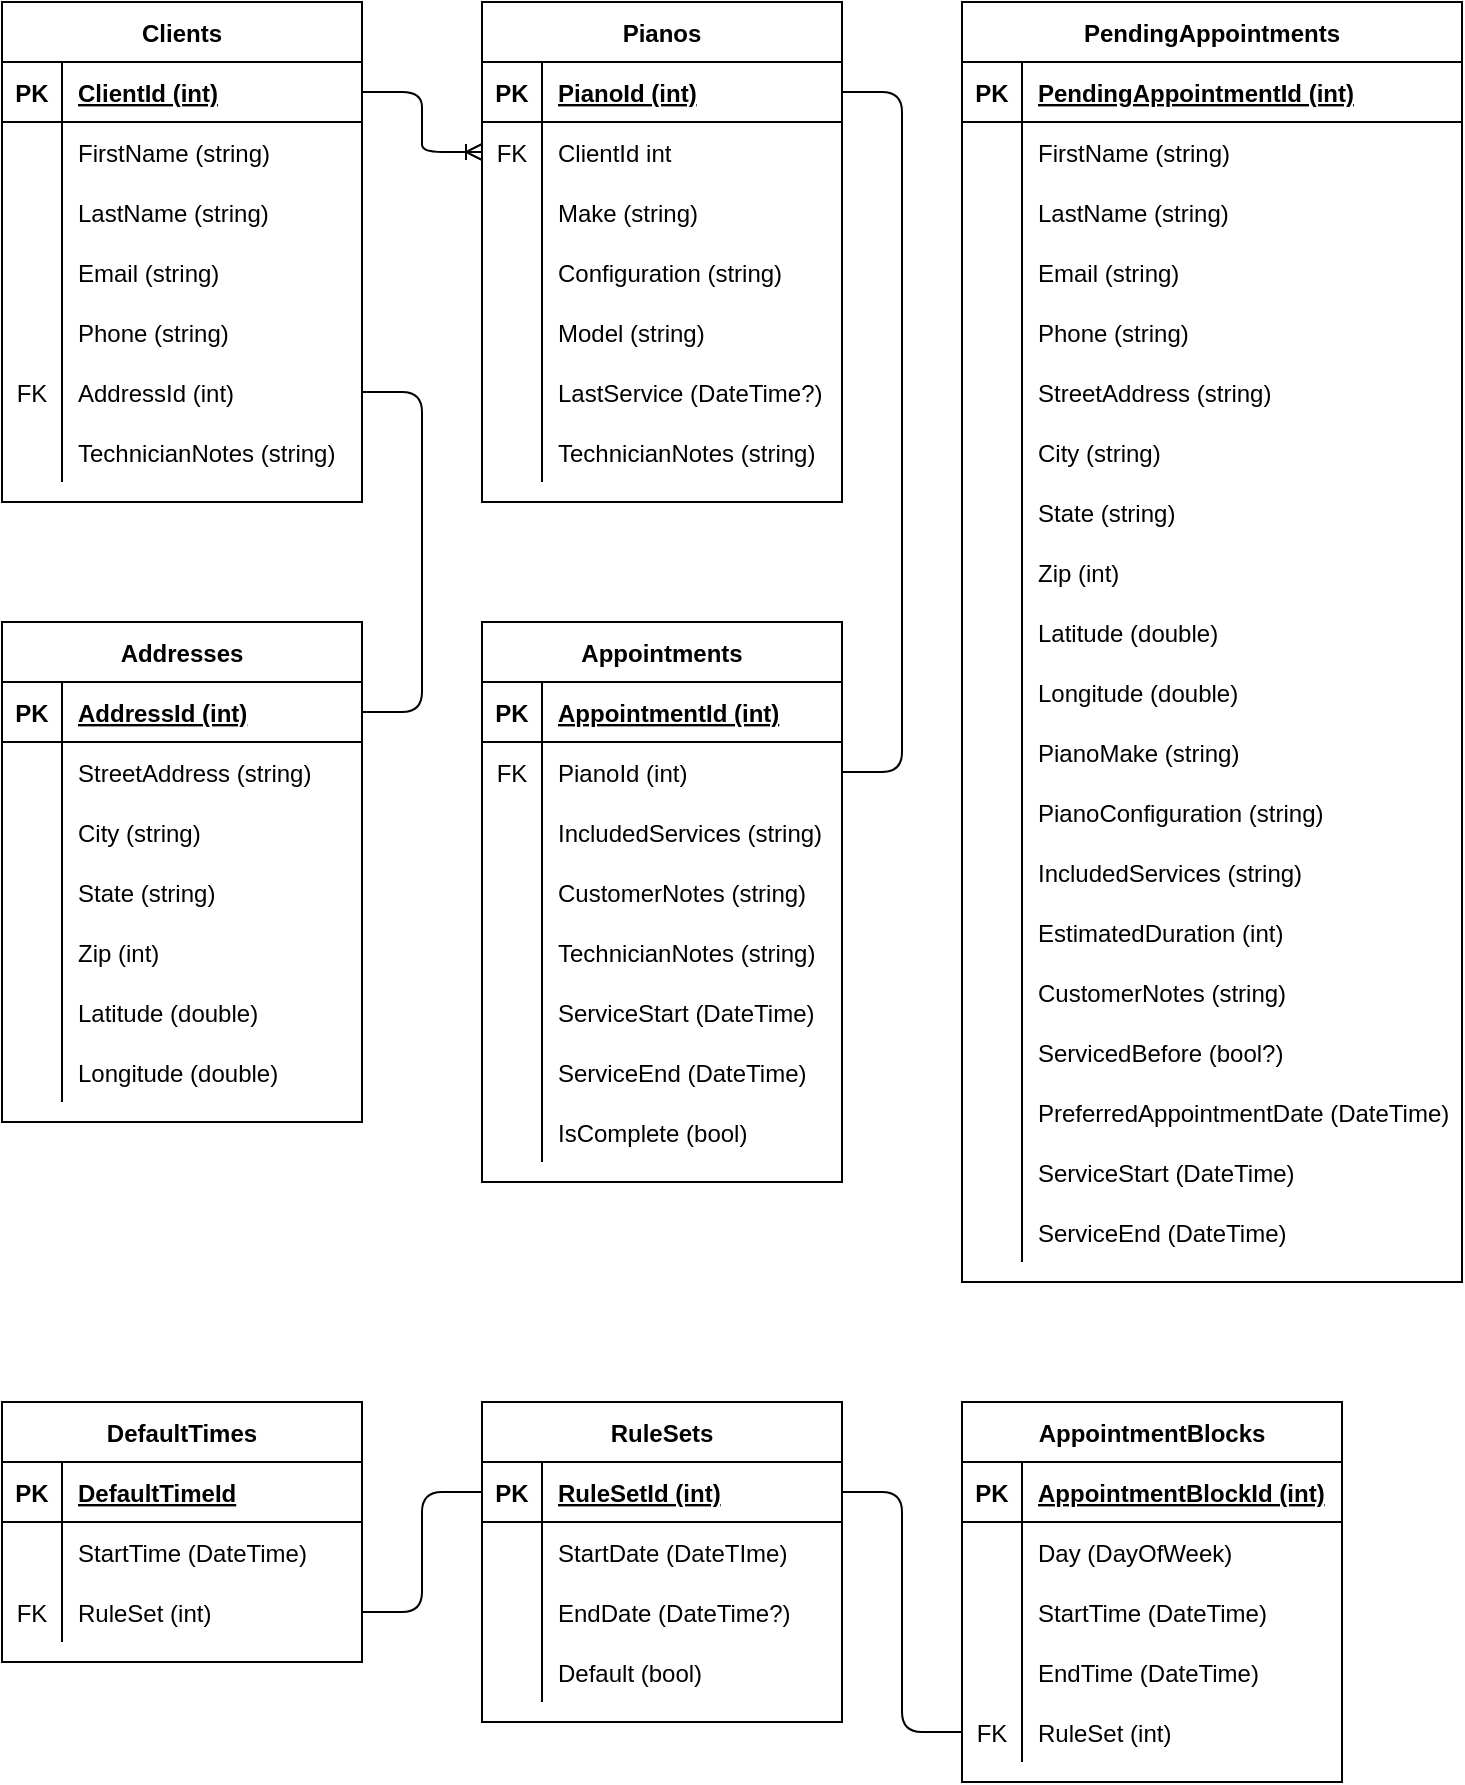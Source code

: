 <mxfile version="13.10.0" type="device"><diagram id="R2lEEEUBdFMjLlhIrx00" name="Page-1"><mxGraphModel dx="1294" dy="835" grid="1" gridSize="10" guides="1" tooltips="1" connect="1" arrows="1" fold="1" page="1" pageScale="1" pageWidth="850" pageHeight="1100" math="0" shadow="0" extFonts="Permanent Marker^https://fonts.googleapis.com/css?family=Permanent+Marker"><root><mxCell id="0"/><mxCell id="1" parent="0"/><mxCell id="YcslUVbQqzUGf4OQHe5i-1" value="Clients" style="shape=table;startSize=30;container=1;collapsible=1;childLayout=tableLayout;fixedRows=1;rowLines=0;fontStyle=1;align=center;resizeLast=1;" parent="1" vertex="1"><mxGeometry x="40" y="40" width="180" height="250" as="geometry"/></mxCell><mxCell id="YcslUVbQqzUGf4OQHe5i-2" value="" style="shape=partialRectangle;collapsible=0;dropTarget=0;pointerEvents=0;fillColor=none;top=0;left=0;bottom=1;right=0;points=[[0,0.5],[1,0.5]];portConstraint=eastwest;" parent="YcslUVbQqzUGf4OQHe5i-1" vertex="1"><mxGeometry y="30" width="180" height="30" as="geometry"/></mxCell><mxCell id="YcslUVbQqzUGf4OQHe5i-3" value="PK" style="shape=partialRectangle;connectable=0;fillColor=none;top=0;left=0;bottom=0;right=0;fontStyle=1;overflow=hidden;" parent="YcslUVbQqzUGf4OQHe5i-2" vertex="1"><mxGeometry width="30" height="30" as="geometry"/></mxCell><mxCell id="YcslUVbQqzUGf4OQHe5i-4" value="ClientId (int)" style="shape=partialRectangle;connectable=0;fillColor=none;top=0;left=0;bottom=0;right=0;align=left;spacingLeft=6;fontStyle=5;overflow=hidden;" parent="YcslUVbQqzUGf4OQHe5i-2" vertex="1"><mxGeometry x="30" width="150" height="30" as="geometry"/></mxCell><mxCell id="YcslUVbQqzUGf4OQHe5i-5" value="" style="shape=partialRectangle;collapsible=0;dropTarget=0;pointerEvents=0;fillColor=none;top=0;left=0;bottom=0;right=0;points=[[0,0.5],[1,0.5]];portConstraint=eastwest;" parent="YcslUVbQqzUGf4OQHe5i-1" vertex="1"><mxGeometry y="60" width="180" height="30" as="geometry"/></mxCell><mxCell id="YcslUVbQqzUGf4OQHe5i-6" value="" style="shape=partialRectangle;connectable=0;fillColor=none;top=0;left=0;bottom=0;right=0;editable=1;overflow=hidden;" parent="YcslUVbQqzUGf4OQHe5i-5" vertex="1"><mxGeometry width="30" height="30" as="geometry"/></mxCell><mxCell id="YcslUVbQqzUGf4OQHe5i-7" value="FirstName (string)" style="shape=partialRectangle;connectable=0;fillColor=none;top=0;left=0;bottom=0;right=0;align=left;spacingLeft=6;overflow=hidden;" parent="YcslUVbQqzUGf4OQHe5i-5" vertex="1"><mxGeometry x="30" width="150" height="30" as="geometry"/></mxCell><mxCell id="YcslUVbQqzUGf4OQHe5i-8" value="" style="shape=partialRectangle;collapsible=0;dropTarget=0;pointerEvents=0;fillColor=none;top=0;left=0;bottom=0;right=0;points=[[0,0.5],[1,0.5]];portConstraint=eastwest;" parent="YcslUVbQqzUGf4OQHe5i-1" vertex="1"><mxGeometry y="90" width="180" height="30" as="geometry"/></mxCell><mxCell id="YcslUVbQqzUGf4OQHe5i-9" value="" style="shape=partialRectangle;connectable=0;fillColor=none;top=0;left=0;bottom=0;right=0;editable=1;overflow=hidden;" parent="YcslUVbQqzUGf4OQHe5i-8" vertex="1"><mxGeometry width="30" height="30" as="geometry"/></mxCell><mxCell id="YcslUVbQqzUGf4OQHe5i-10" value="LastName (string)" style="shape=partialRectangle;connectable=0;fillColor=none;top=0;left=0;bottom=0;right=0;align=left;spacingLeft=6;overflow=hidden;" parent="YcslUVbQqzUGf4OQHe5i-8" vertex="1"><mxGeometry x="30" width="150" height="30" as="geometry"/></mxCell><mxCell id="YcslUVbQqzUGf4OQHe5i-46" value="" style="shape=partialRectangle;collapsible=0;dropTarget=0;pointerEvents=0;fillColor=none;top=0;left=0;bottom=0;right=0;points=[[0,0.5],[1,0.5]];portConstraint=eastwest;" parent="YcslUVbQqzUGf4OQHe5i-1" vertex="1"><mxGeometry y="120" width="180" height="30" as="geometry"/></mxCell><mxCell id="YcslUVbQqzUGf4OQHe5i-47" value="" style="shape=partialRectangle;connectable=0;fillColor=none;top=0;left=0;bottom=0;right=0;editable=1;overflow=hidden;" parent="YcslUVbQqzUGf4OQHe5i-46" vertex="1"><mxGeometry width="30" height="30" as="geometry"/></mxCell><mxCell id="YcslUVbQqzUGf4OQHe5i-48" value="Email (string)" style="shape=partialRectangle;connectable=0;fillColor=none;top=0;left=0;bottom=0;right=0;align=left;spacingLeft=6;overflow=hidden;" parent="YcslUVbQqzUGf4OQHe5i-46" vertex="1"><mxGeometry x="30" width="150" height="30" as="geometry"/></mxCell><mxCell id="YcslUVbQqzUGf4OQHe5i-49" value="" style="shape=partialRectangle;collapsible=0;dropTarget=0;pointerEvents=0;fillColor=none;top=0;left=0;bottom=0;right=0;points=[[0,0.5],[1,0.5]];portConstraint=eastwest;" parent="YcslUVbQqzUGf4OQHe5i-1" vertex="1"><mxGeometry y="150" width="180" height="30" as="geometry"/></mxCell><mxCell id="YcslUVbQqzUGf4OQHe5i-50" value="" style="shape=partialRectangle;connectable=0;fillColor=none;top=0;left=0;bottom=0;right=0;editable=1;overflow=hidden;" parent="YcslUVbQqzUGf4OQHe5i-49" vertex="1"><mxGeometry width="30" height="30" as="geometry"/></mxCell><mxCell id="YcslUVbQqzUGf4OQHe5i-51" value="Phone (string)" style="shape=partialRectangle;connectable=0;fillColor=none;top=0;left=0;bottom=0;right=0;align=left;spacingLeft=6;overflow=hidden;" parent="YcslUVbQqzUGf4OQHe5i-49" vertex="1"><mxGeometry x="30" width="150" height="30" as="geometry"/></mxCell><mxCell id="YcslUVbQqzUGf4OQHe5i-112" value="" style="shape=partialRectangle;collapsible=0;dropTarget=0;pointerEvents=0;fillColor=none;top=0;left=0;bottom=0;right=0;points=[[0,0.5],[1,0.5]];portConstraint=eastwest;" parent="YcslUVbQqzUGf4OQHe5i-1" vertex="1"><mxGeometry y="180" width="180" height="30" as="geometry"/></mxCell><mxCell id="YcslUVbQqzUGf4OQHe5i-113" value="FK" style="shape=partialRectangle;connectable=0;fillColor=none;top=0;left=0;bottom=0;right=0;editable=1;overflow=hidden;" parent="YcslUVbQqzUGf4OQHe5i-112" vertex="1"><mxGeometry width="30" height="30" as="geometry"/></mxCell><mxCell id="YcslUVbQqzUGf4OQHe5i-114" value="AddressId (int)" style="shape=partialRectangle;connectable=0;fillColor=none;top=0;left=0;bottom=0;right=0;align=left;spacingLeft=6;overflow=hidden;" parent="YcslUVbQqzUGf4OQHe5i-112" vertex="1"><mxGeometry x="30" width="150" height="30" as="geometry"/></mxCell><mxCell id="YcslUVbQqzUGf4OQHe5i-151" value="" style="shape=partialRectangle;collapsible=0;dropTarget=0;pointerEvents=0;fillColor=none;top=0;left=0;bottom=0;right=0;points=[[0,0.5],[1,0.5]];portConstraint=eastwest;" parent="YcslUVbQqzUGf4OQHe5i-1" vertex="1"><mxGeometry y="210" width="180" height="30" as="geometry"/></mxCell><mxCell id="YcslUVbQqzUGf4OQHe5i-152" value="" style="shape=partialRectangle;connectable=0;fillColor=none;top=0;left=0;bottom=0;right=0;editable=1;overflow=hidden;" parent="YcslUVbQqzUGf4OQHe5i-151" vertex="1"><mxGeometry width="30" height="30" as="geometry"/></mxCell><mxCell id="YcslUVbQqzUGf4OQHe5i-153" value="TechnicianNotes (string)" style="shape=partialRectangle;connectable=0;fillColor=none;top=0;left=0;bottom=0;right=0;align=left;spacingLeft=6;overflow=hidden;" parent="YcslUVbQqzUGf4OQHe5i-151" vertex="1"><mxGeometry x="30" width="150" height="30" as="geometry"/></mxCell><mxCell id="YcslUVbQqzUGf4OQHe5i-14" value="Pianos" style="shape=table;startSize=30;container=1;collapsible=1;childLayout=tableLayout;fixedRows=1;rowLines=0;fontStyle=1;align=center;resizeLast=1;" parent="1" vertex="1"><mxGeometry x="280" y="40" width="180" height="250" as="geometry"/></mxCell><mxCell id="YcslUVbQqzUGf4OQHe5i-15" value="" style="shape=partialRectangle;collapsible=0;dropTarget=0;pointerEvents=0;fillColor=none;top=0;left=0;bottom=1;right=0;points=[[0,0.5],[1,0.5]];portConstraint=eastwest;" parent="YcslUVbQqzUGf4OQHe5i-14" vertex="1"><mxGeometry y="30" width="180" height="30" as="geometry"/></mxCell><mxCell id="YcslUVbQqzUGf4OQHe5i-16" value="PK" style="shape=partialRectangle;connectable=0;fillColor=none;top=0;left=0;bottom=0;right=0;fontStyle=1;overflow=hidden;" parent="YcslUVbQqzUGf4OQHe5i-15" vertex="1"><mxGeometry width="30" height="30" as="geometry"/></mxCell><mxCell id="YcslUVbQqzUGf4OQHe5i-17" value="PianoId (int)" style="shape=partialRectangle;connectable=0;fillColor=none;top=0;left=0;bottom=0;right=0;align=left;spacingLeft=6;fontStyle=5;overflow=hidden;" parent="YcslUVbQqzUGf4OQHe5i-15" vertex="1"><mxGeometry x="30" width="150" height="30" as="geometry"/></mxCell><mxCell id="YcslUVbQqzUGf4OQHe5i-141" value="" style="shape=partialRectangle;collapsible=0;dropTarget=0;pointerEvents=0;fillColor=none;top=0;left=0;bottom=0;right=0;points=[[0,0.5],[1,0.5]];portConstraint=eastwest;direction=south;" parent="YcslUVbQqzUGf4OQHe5i-14" vertex="1"><mxGeometry y="60" width="180" height="30" as="geometry"/></mxCell><mxCell id="YcslUVbQqzUGf4OQHe5i-142" value="FK" style="shape=partialRectangle;connectable=0;fillColor=none;top=0;left=0;bottom=0;right=0;editable=1;overflow=hidden;" parent="YcslUVbQqzUGf4OQHe5i-141" vertex="1"><mxGeometry width="30" height="30" as="geometry"/></mxCell><mxCell id="YcslUVbQqzUGf4OQHe5i-143" value="ClientId int" style="shape=partialRectangle;connectable=0;fillColor=none;top=0;left=0;bottom=0;right=0;align=left;spacingLeft=6;overflow=hidden;" parent="YcslUVbQqzUGf4OQHe5i-141" vertex="1"><mxGeometry x="30" width="150" height="30" as="geometry"/></mxCell><mxCell id="YcslUVbQqzUGf4OQHe5i-18" value="" style="shape=partialRectangle;collapsible=0;dropTarget=0;pointerEvents=0;fillColor=none;top=0;left=0;bottom=0;right=0;points=[[0,0.5],[1,0.5]];portConstraint=eastwest;" parent="YcslUVbQqzUGf4OQHe5i-14" vertex="1"><mxGeometry y="90" width="180" height="30" as="geometry"/></mxCell><mxCell id="YcslUVbQqzUGf4OQHe5i-19" value="" style="shape=partialRectangle;connectable=0;fillColor=none;top=0;left=0;bottom=0;right=0;editable=1;overflow=hidden;" parent="YcslUVbQqzUGf4OQHe5i-18" vertex="1"><mxGeometry width="30" height="30" as="geometry"/></mxCell><mxCell id="YcslUVbQqzUGf4OQHe5i-20" value="Make (string)" style="shape=partialRectangle;connectable=0;fillColor=none;top=0;left=0;bottom=0;right=0;align=left;spacingLeft=6;overflow=hidden;" parent="YcslUVbQqzUGf4OQHe5i-18" vertex="1"><mxGeometry x="30" width="150" height="30" as="geometry"/></mxCell><mxCell id="YcslUVbQqzUGf4OQHe5i-21" value="" style="shape=partialRectangle;collapsible=0;dropTarget=0;pointerEvents=0;fillColor=none;top=0;left=0;bottom=0;right=0;points=[[0,0.5],[1,0.5]];portConstraint=eastwest;" parent="YcslUVbQqzUGf4OQHe5i-14" vertex="1"><mxGeometry y="120" width="180" height="30" as="geometry"/></mxCell><mxCell id="YcslUVbQqzUGf4OQHe5i-22" value="" style="shape=partialRectangle;connectable=0;fillColor=none;top=0;left=0;bottom=0;right=0;editable=1;overflow=hidden;" parent="YcslUVbQqzUGf4OQHe5i-21" vertex="1"><mxGeometry width="30" height="30" as="geometry"/></mxCell><mxCell id="YcslUVbQqzUGf4OQHe5i-23" value="Configuration (string)" style="shape=partialRectangle;connectable=0;fillColor=none;top=0;left=0;bottom=0;right=0;align=left;spacingLeft=6;overflow=hidden;" parent="YcslUVbQqzUGf4OQHe5i-21" vertex="1"><mxGeometry x="30" width="150" height="30" as="geometry"/></mxCell><mxCell id="scBZffjY02Q5Mp3jgPJz-7" value="" style="shape=partialRectangle;collapsible=0;dropTarget=0;pointerEvents=0;fillColor=none;top=0;left=0;bottom=0;right=0;points=[[0,0.5],[1,0.5]];portConstraint=eastwest;" parent="YcslUVbQqzUGf4OQHe5i-14" vertex="1"><mxGeometry y="150" width="180" height="30" as="geometry"/></mxCell><mxCell id="scBZffjY02Q5Mp3jgPJz-8" value="" style="shape=partialRectangle;connectable=0;fillColor=none;top=0;left=0;bottom=0;right=0;editable=1;overflow=hidden;" parent="scBZffjY02Q5Mp3jgPJz-7" vertex="1"><mxGeometry width="30" height="30" as="geometry"/></mxCell><mxCell id="scBZffjY02Q5Mp3jgPJz-9" value="Model (string)" style="shape=partialRectangle;connectable=0;fillColor=none;top=0;left=0;bottom=0;right=0;align=left;spacingLeft=6;overflow=hidden;" parent="scBZffjY02Q5Mp3jgPJz-7" vertex="1"><mxGeometry x="30" width="150" height="30" as="geometry"/></mxCell><mxCell id="YcslUVbQqzUGf4OQHe5i-24" value="" style="shape=partialRectangle;collapsible=0;dropTarget=0;pointerEvents=0;fillColor=none;top=0;left=0;bottom=0;right=0;points=[[0,0.5],[1,0.5]];portConstraint=eastwest;direction=south;" parent="YcslUVbQqzUGf4OQHe5i-14" vertex="1"><mxGeometry y="180" width="180" height="30" as="geometry"/></mxCell><mxCell id="YcslUVbQqzUGf4OQHe5i-25" value="" style="shape=partialRectangle;connectable=0;fillColor=none;top=0;left=0;bottom=0;right=0;editable=1;overflow=hidden;" parent="YcslUVbQqzUGf4OQHe5i-24" vertex="1"><mxGeometry width="30" height="30" as="geometry"/></mxCell><mxCell id="YcslUVbQqzUGf4OQHe5i-26" value="LastService (DateTime?)" style="shape=partialRectangle;connectable=0;fillColor=none;top=0;left=0;bottom=0;right=0;align=left;spacingLeft=6;overflow=hidden;" parent="YcslUVbQqzUGf4OQHe5i-24" vertex="1"><mxGeometry x="30" width="150" height="30" as="geometry"/></mxCell><mxCell id="YcslUVbQqzUGf4OQHe5i-154" value="" style="shape=partialRectangle;collapsible=0;dropTarget=0;pointerEvents=0;fillColor=none;top=0;left=0;bottom=0;right=0;points=[[0,0.5],[1,0.5]];portConstraint=eastwest;direction=south;" parent="YcslUVbQqzUGf4OQHe5i-14" vertex="1"><mxGeometry y="210" width="180" height="30" as="geometry"/></mxCell><mxCell id="YcslUVbQqzUGf4OQHe5i-155" value="" style="shape=partialRectangle;connectable=0;fillColor=none;top=0;left=0;bottom=0;right=0;editable=1;overflow=hidden;" parent="YcslUVbQqzUGf4OQHe5i-154" vertex="1"><mxGeometry width="30" height="30" as="geometry"/></mxCell><mxCell id="YcslUVbQqzUGf4OQHe5i-156" value="TechnicianNotes (string)" style="shape=partialRectangle;connectable=0;fillColor=none;top=0;left=0;bottom=0;right=0;align=left;spacingLeft=6;overflow=hidden;" parent="YcslUVbQqzUGf4OQHe5i-154" vertex="1"><mxGeometry x="30" width="150" height="30" as="geometry"/></mxCell><mxCell id="YcslUVbQqzUGf4OQHe5i-27" value="Appointments" style="shape=table;startSize=30;container=1;collapsible=1;childLayout=tableLayout;fixedRows=1;rowLines=0;fontStyle=1;align=center;resizeLast=1;" parent="1" vertex="1"><mxGeometry x="280" y="350" width="180" height="280" as="geometry"/></mxCell><mxCell id="YcslUVbQqzUGf4OQHe5i-28" value="" style="shape=partialRectangle;collapsible=0;dropTarget=0;pointerEvents=0;fillColor=none;top=0;left=0;bottom=1;right=0;points=[[0,0.5],[1,0.5]];portConstraint=eastwest;" parent="YcslUVbQqzUGf4OQHe5i-27" vertex="1"><mxGeometry y="30" width="180" height="30" as="geometry"/></mxCell><mxCell id="YcslUVbQqzUGf4OQHe5i-29" value="PK" style="shape=partialRectangle;connectable=0;fillColor=none;top=0;left=0;bottom=0;right=0;fontStyle=1;overflow=hidden;" parent="YcslUVbQqzUGf4OQHe5i-28" vertex="1"><mxGeometry width="30" height="30" as="geometry"/></mxCell><mxCell id="YcslUVbQqzUGf4OQHe5i-30" value="AppointmentId (int)" style="shape=partialRectangle;connectable=0;fillColor=none;top=0;left=0;bottom=0;right=0;align=left;spacingLeft=6;fontStyle=5;overflow=hidden;" parent="YcslUVbQqzUGf4OQHe5i-28" vertex="1"><mxGeometry x="30" width="150" height="30" as="geometry"/></mxCell><mxCell id="YcslUVbQqzUGf4OQHe5i-34" value="" style="shape=partialRectangle;collapsible=0;dropTarget=0;pointerEvents=0;fillColor=none;top=0;left=0;bottom=0;right=0;points=[[0,0.5],[1,0.5]];portConstraint=eastwest;" parent="YcslUVbQqzUGf4OQHe5i-27" vertex="1"><mxGeometry y="60" width="180" height="30" as="geometry"/></mxCell><mxCell id="YcslUVbQqzUGf4OQHe5i-35" value="FK" style="shape=partialRectangle;connectable=0;fillColor=none;top=0;left=0;bottom=0;right=0;editable=1;overflow=hidden;" parent="YcslUVbQqzUGf4OQHe5i-34" vertex="1"><mxGeometry width="30" height="30" as="geometry"/></mxCell><mxCell id="YcslUVbQqzUGf4OQHe5i-36" value="PianoId (int)" style="shape=partialRectangle;connectable=0;fillColor=none;top=0;left=0;bottom=0;right=0;align=left;spacingLeft=6;overflow=hidden;" parent="YcslUVbQqzUGf4OQHe5i-34" vertex="1"><mxGeometry x="30" width="150" height="30" as="geometry"/></mxCell><mxCell id="bYS-qZKcPMhquqxucH4P-47" value="" style="shape=partialRectangle;collapsible=0;dropTarget=0;pointerEvents=0;fillColor=none;top=0;left=0;bottom=0;right=0;points=[[0,0.5],[1,0.5]];portConstraint=eastwest;" parent="YcslUVbQqzUGf4OQHe5i-27" vertex="1"><mxGeometry y="90" width="180" height="30" as="geometry"/></mxCell><mxCell id="bYS-qZKcPMhquqxucH4P-48" value="" style="shape=partialRectangle;connectable=0;fillColor=none;top=0;left=0;bottom=0;right=0;editable=1;overflow=hidden;" parent="bYS-qZKcPMhquqxucH4P-47" vertex="1"><mxGeometry width="30" height="30" as="geometry"/></mxCell><mxCell id="bYS-qZKcPMhquqxucH4P-49" value="IncludedServices (string)" style="shape=partialRectangle;connectable=0;fillColor=none;top=0;left=0;bottom=0;right=0;align=left;spacingLeft=6;overflow=hidden;" parent="bYS-qZKcPMhquqxucH4P-47" vertex="1"><mxGeometry x="30" width="150" height="30" as="geometry"/></mxCell><mxCell id="YcslUVbQqzUGf4OQHe5i-37" value="" style="shape=partialRectangle;collapsible=0;dropTarget=0;pointerEvents=0;fillColor=none;top=0;left=0;bottom=0;right=0;points=[[0,0.5],[1,0.5]];portConstraint=eastwest;direction=south;" parent="YcslUVbQqzUGf4OQHe5i-27" vertex="1"><mxGeometry y="120" width="180" height="30" as="geometry"/></mxCell><mxCell id="YcslUVbQqzUGf4OQHe5i-38" value="" style="shape=partialRectangle;connectable=0;fillColor=none;top=0;left=0;bottom=0;right=0;editable=1;overflow=hidden;" parent="YcslUVbQqzUGf4OQHe5i-37" vertex="1"><mxGeometry width="30" height="30" as="geometry"/></mxCell><mxCell id="YcslUVbQqzUGf4OQHe5i-39" value="CustomerNotes (string)" style="shape=partialRectangle;connectable=0;fillColor=none;top=0;left=0;bottom=0;right=0;align=left;spacingLeft=6;overflow=hidden;" parent="YcslUVbQqzUGf4OQHe5i-37" vertex="1"><mxGeometry x="30" width="150" height="30" as="geometry"/></mxCell><mxCell id="YcslUVbQqzUGf4OQHe5i-40" value="" style="shape=partialRectangle;collapsible=0;dropTarget=0;pointerEvents=0;fillColor=none;top=0;left=0;bottom=0;right=0;points=[[0,0.5],[1,0.5]];portConstraint=eastwest;direction=south;" parent="YcslUVbQqzUGf4OQHe5i-27" vertex="1"><mxGeometry y="150" width="180" height="30" as="geometry"/></mxCell><mxCell id="YcslUVbQqzUGf4OQHe5i-41" value="" style="shape=partialRectangle;connectable=0;fillColor=none;top=0;left=0;bottom=0;right=0;editable=1;overflow=hidden;" parent="YcslUVbQqzUGf4OQHe5i-40" vertex="1"><mxGeometry width="30" height="30" as="geometry"/></mxCell><mxCell id="YcslUVbQqzUGf4OQHe5i-42" value="TechnicianNotes (string)" style="shape=partialRectangle;connectable=0;fillColor=none;top=0;left=0;bottom=0;right=0;align=left;spacingLeft=6;overflow=hidden;" parent="YcslUVbQqzUGf4OQHe5i-40" vertex="1"><mxGeometry x="30" width="150" height="30" as="geometry"/></mxCell><mxCell id="YcslUVbQqzUGf4OQHe5i-43" value="" style="shape=partialRectangle;collapsible=0;dropTarget=0;pointerEvents=0;fillColor=none;top=0;left=0;bottom=0;right=0;points=[[0,0.5],[1,0.5]];portConstraint=eastwest;" parent="YcslUVbQqzUGf4OQHe5i-27" vertex="1"><mxGeometry y="180" width="180" height="30" as="geometry"/></mxCell><mxCell id="YcslUVbQqzUGf4OQHe5i-44" value="" style="shape=partialRectangle;connectable=0;fillColor=none;top=0;left=0;bottom=0;right=0;editable=1;overflow=hidden;" parent="YcslUVbQqzUGf4OQHe5i-43" vertex="1"><mxGeometry width="30" height="30" as="geometry"/></mxCell><mxCell id="YcslUVbQqzUGf4OQHe5i-45" value="ServiceStart (DateTime)" style="shape=partialRectangle;connectable=0;fillColor=none;top=0;left=0;bottom=0;right=0;align=left;spacingLeft=6;overflow=hidden;" parent="YcslUVbQqzUGf4OQHe5i-43" vertex="1"><mxGeometry x="30" width="150" height="30" as="geometry"/></mxCell><mxCell id="YcslUVbQqzUGf4OQHe5i-124" value="" style="shape=partialRectangle;collapsible=0;dropTarget=0;pointerEvents=0;fillColor=none;top=0;left=0;bottom=0;right=0;points=[[0,0.5],[1,0.5]];portConstraint=eastwest;" parent="YcslUVbQqzUGf4OQHe5i-27" vertex="1"><mxGeometry y="210" width="180" height="30" as="geometry"/></mxCell><mxCell id="YcslUVbQqzUGf4OQHe5i-125" value="" style="shape=partialRectangle;connectable=0;fillColor=none;top=0;left=0;bottom=0;right=0;editable=1;overflow=hidden;" parent="YcslUVbQqzUGf4OQHe5i-124" vertex="1"><mxGeometry width="30" height="30" as="geometry"/></mxCell><mxCell id="YcslUVbQqzUGf4OQHe5i-126" value="ServiceEnd (DateTime)" style="shape=partialRectangle;connectable=0;fillColor=none;top=0;left=0;bottom=0;right=0;align=left;spacingLeft=6;overflow=hidden;" parent="YcslUVbQqzUGf4OQHe5i-124" vertex="1"><mxGeometry x="30" width="150" height="30" as="geometry"/></mxCell><mxCell id="YcslUVbQqzUGf4OQHe5i-130" value="" style="shape=partialRectangle;collapsible=0;dropTarget=0;pointerEvents=0;fillColor=none;top=0;left=0;bottom=0;right=0;points=[[0,0.5],[1,0.5]];portConstraint=eastwest;" parent="YcslUVbQqzUGf4OQHe5i-27" vertex="1"><mxGeometry y="240" width="180" height="30" as="geometry"/></mxCell><mxCell id="YcslUVbQqzUGf4OQHe5i-131" value="" style="shape=partialRectangle;connectable=0;fillColor=none;top=0;left=0;bottom=0;right=0;editable=1;overflow=hidden;" parent="YcslUVbQqzUGf4OQHe5i-130" vertex="1"><mxGeometry width="30" height="30" as="geometry"/></mxCell><mxCell id="YcslUVbQqzUGf4OQHe5i-132" value="IsComplete (bool)" style="shape=partialRectangle;connectable=0;fillColor=none;top=0;left=0;bottom=0;right=0;align=left;spacingLeft=6;overflow=hidden;" parent="YcslUVbQqzUGf4OQHe5i-130" vertex="1"><mxGeometry x="30" width="150" height="30" as="geometry"/></mxCell><mxCell id="YcslUVbQqzUGf4OQHe5i-52" value="RuleSets" style="shape=table;startSize=30;container=1;collapsible=1;childLayout=tableLayout;fixedRows=1;rowLines=0;fontStyle=1;align=center;resizeLast=1;" parent="1" vertex="1"><mxGeometry x="280" y="740" width="180" height="160" as="geometry"/></mxCell><mxCell id="YcslUVbQqzUGf4OQHe5i-53" value="" style="shape=partialRectangle;collapsible=0;dropTarget=0;pointerEvents=0;fillColor=none;top=0;left=0;bottom=1;right=0;points=[[0,0.5],[1,0.5]];portConstraint=eastwest;" parent="YcslUVbQqzUGf4OQHe5i-52" vertex="1"><mxGeometry y="30" width="180" height="30" as="geometry"/></mxCell><mxCell id="YcslUVbQqzUGf4OQHe5i-54" value="PK" style="shape=partialRectangle;connectable=0;fillColor=none;top=0;left=0;bottom=0;right=0;fontStyle=1;overflow=hidden;" parent="YcslUVbQqzUGf4OQHe5i-53" vertex="1"><mxGeometry width="30" height="30" as="geometry"/></mxCell><mxCell id="YcslUVbQqzUGf4OQHe5i-55" value="RuleSetId (int)" style="shape=partialRectangle;connectable=0;fillColor=none;top=0;left=0;bottom=0;right=0;align=left;spacingLeft=6;fontStyle=5;overflow=hidden;" parent="YcslUVbQqzUGf4OQHe5i-53" vertex="1"><mxGeometry x="30" width="150" height="30" as="geometry"/></mxCell><mxCell id="YcslUVbQqzUGf4OQHe5i-59" value="" style="shape=partialRectangle;collapsible=0;dropTarget=0;pointerEvents=0;fillColor=none;top=0;left=0;bottom=0;right=0;points=[[0,0.5],[1,0.5]];portConstraint=eastwest;" parent="YcslUVbQqzUGf4OQHe5i-52" vertex="1"><mxGeometry y="60" width="180" height="30" as="geometry"/></mxCell><mxCell id="YcslUVbQqzUGf4OQHe5i-60" value="" style="shape=partialRectangle;connectable=0;fillColor=none;top=0;left=0;bottom=0;right=0;editable=1;overflow=hidden;" parent="YcslUVbQqzUGf4OQHe5i-59" vertex="1"><mxGeometry width="30" height="30" as="geometry"/></mxCell><mxCell id="YcslUVbQqzUGf4OQHe5i-61" value="StartDate (DateTIme)" style="shape=partialRectangle;connectable=0;fillColor=none;top=0;left=0;bottom=0;right=0;align=left;spacingLeft=6;overflow=hidden;" parent="YcslUVbQqzUGf4OQHe5i-59" vertex="1"><mxGeometry x="30" width="150" height="30" as="geometry"/></mxCell><mxCell id="YcslUVbQqzUGf4OQHe5i-121" value="" style="shape=partialRectangle;collapsible=0;dropTarget=0;pointerEvents=0;fillColor=none;top=0;left=0;bottom=0;right=0;points=[[0,0.5],[1,0.5]];portConstraint=eastwest;" parent="YcslUVbQqzUGf4OQHe5i-52" vertex="1"><mxGeometry y="90" width="180" height="30" as="geometry"/></mxCell><mxCell id="YcslUVbQqzUGf4OQHe5i-122" value="" style="shape=partialRectangle;connectable=0;fillColor=none;top=0;left=0;bottom=0;right=0;editable=1;overflow=hidden;" parent="YcslUVbQqzUGf4OQHe5i-121" vertex="1"><mxGeometry width="30" height="30" as="geometry"/></mxCell><mxCell id="YcslUVbQqzUGf4OQHe5i-123" value="EndDate (DateTime?)" style="shape=partialRectangle;connectable=0;fillColor=none;top=0;left=0;bottom=0;right=0;align=left;spacingLeft=6;overflow=hidden;" parent="YcslUVbQqzUGf4OQHe5i-121" vertex="1"><mxGeometry x="30" width="150" height="30" as="geometry"/></mxCell><mxCell id="YcslUVbQqzUGf4OQHe5i-133" value="" style="shape=partialRectangle;collapsible=0;dropTarget=0;pointerEvents=0;fillColor=none;top=0;left=0;bottom=0;right=0;points=[[0,0.5],[1,0.5]];portConstraint=eastwest;" parent="YcslUVbQqzUGf4OQHe5i-52" vertex="1"><mxGeometry y="120" width="180" height="30" as="geometry"/></mxCell><mxCell id="YcslUVbQqzUGf4OQHe5i-134" value="" style="shape=partialRectangle;connectable=0;fillColor=none;top=0;left=0;bottom=0;right=0;editable=1;overflow=hidden;" parent="YcslUVbQqzUGf4OQHe5i-133" vertex="1"><mxGeometry width="30" height="30" as="geometry"/></mxCell><mxCell id="YcslUVbQqzUGf4OQHe5i-135" value="Default (bool)" style="shape=partialRectangle;connectable=0;fillColor=none;top=0;left=0;bottom=0;right=0;align=left;spacingLeft=6;overflow=hidden;" parent="YcslUVbQqzUGf4OQHe5i-133" vertex="1"><mxGeometry x="30" width="150" height="30" as="geometry"/></mxCell><mxCell id="YcslUVbQqzUGf4OQHe5i-65" value="AppointmentBlocks" style="shape=table;startSize=30;container=1;collapsible=1;childLayout=tableLayout;fixedRows=1;rowLines=0;fontStyle=1;align=center;resizeLast=1;" parent="1" vertex="1"><mxGeometry x="520" y="740" width="190" height="190" as="geometry"/></mxCell><mxCell id="YcslUVbQqzUGf4OQHe5i-66" value="" style="shape=partialRectangle;collapsible=0;dropTarget=0;pointerEvents=0;fillColor=none;top=0;left=0;bottom=1;right=0;points=[[0,0.5],[1,0.5]];portConstraint=eastwest;" parent="YcslUVbQqzUGf4OQHe5i-65" vertex="1"><mxGeometry y="30" width="190" height="30" as="geometry"/></mxCell><mxCell id="YcslUVbQqzUGf4OQHe5i-67" value="PK" style="shape=partialRectangle;connectable=0;fillColor=none;top=0;left=0;bottom=0;right=0;fontStyle=1;overflow=hidden;" parent="YcslUVbQqzUGf4OQHe5i-66" vertex="1"><mxGeometry width="30" height="30" as="geometry"/></mxCell><mxCell id="YcslUVbQqzUGf4OQHe5i-68" value="AppointmentBlockId (int)" style="shape=partialRectangle;connectable=0;fillColor=none;top=0;left=0;bottom=0;right=0;align=left;spacingLeft=6;fontStyle=5;overflow=hidden;" parent="YcslUVbQqzUGf4OQHe5i-66" vertex="1"><mxGeometry x="30" width="160" height="30" as="geometry"/></mxCell><mxCell id="YcslUVbQqzUGf4OQHe5i-69" value="" style="shape=partialRectangle;collapsible=0;dropTarget=0;pointerEvents=0;fillColor=none;top=0;left=0;bottom=0;right=0;points=[[0,0.5],[1,0.5]];portConstraint=eastwest;" parent="YcslUVbQqzUGf4OQHe5i-65" vertex="1"><mxGeometry y="60" width="190" height="30" as="geometry"/></mxCell><mxCell id="YcslUVbQqzUGf4OQHe5i-70" value="" style="shape=partialRectangle;connectable=0;fillColor=none;top=0;left=0;bottom=0;right=0;editable=1;overflow=hidden;" parent="YcslUVbQqzUGf4OQHe5i-69" vertex="1"><mxGeometry width="30" height="30" as="geometry"/></mxCell><mxCell id="YcslUVbQqzUGf4OQHe5i-71" value="Day (DayOfWeek)" style="shape=partialRectangle;connectable=0;fillColor=none;top=0;left=0;bottom=0;right=0;align=left;spacingLeft=6;overflow=hidden;" parent="YcslUVbQqzUGf4OQHe5i-69" vertex="1"><mxGeometry x="30" width="160" height="30" as="geometry"/></mxCell><mxCell id="YcslUVbQqzUGf4OQHe5i-72" value="" style="shape=partialRectangle;collapsible=0;dropTarget=0;pointerEvents=0;fillColor=none;top=0;left=0;bottom=0;right=0;points=[[0,0.5],[1,0.5]];portConstraint=eastwest;" parent="YcslUVbQqzUGf4OQHe5i-65" vertex="1"><mxGeometry y="90" width="190" height="30" as="geometry"/></mxCell><mxCell id="YcslUVbQqzUGf4OQHe5i-73" value="" style="shape=partialRectangle;connectable=0;fillColor=none;top=0;left=0;bottom=0;right=0;editable=1;overflow=hidden;" parent="YcslUVbQqzUGf4OQHe5i-72" vertex="1"><mxGeometry width="30" height="30" as="geometry"/></mxCell><mxCell id="YcslUVbQqzUGf4OQHe5i-74" value="StartTime (DateTime)" style="shape=partialRectangle;connectable=0;fillColor=none;top=0;left=0;bottom=0;right=0;align=left;spacingLeft=6;overflow=hidden;" parent="YcslUVbQqzUGf4OQHe5i-72" vertex="1"><mxGeometry x="30" width="160" height="30" as="geometry"/></mxCell><mxCell id="YcslUVbQqzUGf4OQHe5i-75" value="" style="shape=partialRectangle;collapsible=0;dropTarget=0;pointerEvents=0;fillColor=none;top=0;left=0;bottom=0;right=0;points=[[0,0.5],[1,0.5]];portConstraint=eastwest;" parent="YcslUVbQqzUGf4OQHe5i-65" vertex="1"><mxGeometry y="120" width="190" height="30" as="geometry"/></mxCell><mxCell id="YcslUVbQqzUGf4OQHe5i-76" value="" style="shape=partialRectangle;connectable=0;fillColor=none;top=0;left=0;bottom=0;right=0;editable=1;overflow=hidden;" parent="YcslUVbQqzUGf4OQHe5i-75" vertex="1"><mxGeometry width="30" height="30" as="geometry"/></mxCell><mxCell id="YcslUVbQqzUGf4OQHe5i-77" value="EndTime (DateTime)" style="shape=partialRectangle;connectable=0;fillColor=none;top=0;left=0;bottom=0;right=0;align=left;spacingLeft=6;overflow=hidden;" parent="YcslUVbQqzUGf4OQHe5i-75" vertex="1"><mxGeometry x="30" width="160" height="30" as="geometry"/></mxCell><mxCell id="YcslUVbQqzUGf4OQHe5i-81" value="" style="shape=partialRectangle;collapsible=0;dropTarget=0;pointerEvents=0;fillColor=none;top=0;left=0;bottom=0;right=0;points=[[0,0.5],[1,0.5]];portConstraint=eastwest;" parent="YcslUVbQqzUGf4OQHe5i-65" vertex="1"><mxGeometry y="150" width="190" height="30" as="geometry"/></mxCell><mxCell id="YcslUVbQqzUGf4OQHe5i-82" value="FK" style="shape=partialRectangle;connectable=0;fillColor=none;top=0;left=0;bottom=0;right=0;editable=1;overflow=hidden;" parent="YcslUVbQqzUGf4OQHe5i-81" vertex="1"><mxGeometry width="30" height="30" as="geometry"/></mxCell><mxCell id="YcslUVbQqzUGf4OQHe5i-83" value="RuleSet (int)" style="shape=partialRectangle;connectable=0;fillColor=none;top=0;left=0;bottom=0;right=0;align=left;spacingLeft=6;overflow=hidden;" parent="YcslUVbQqzUGf4OQHe5i-81" vertex="1"><mxGeometry x="30" width="160" height="30" as="geometry"/></mxCell><mxCell id="YcslUVbQqzUGf4OQHe5i-90" value="Addresses" style="shape=table;startSize=30;container=1;collapsible=1;childLayout=tableLayout;fixedRows=1;rowLines=0;fontStyle=1;align=center;resizeLast=1;" parent="1" vertex="1"><mxGeometry x="40" y="350" width="180" height="250" as="geometry"/></mxCell><mxCell id="YcslUVbQqzUGf4OQHe5i-91" value="" style="shape=partialRectangle;collapsible=0;dropTarget=0;pointerEvents=0;fillColor=none;top=0;left=0;bottom=1;right=0;points=[[0,0.5],[1,0.5]];portConstraint=eastwest;" parent="YcslUVbQqzUGf4OQHe5i-90" vertex="1"><mxGeometry y="30" width="180" height="30" as="geometry"/></mxCell><mxCell id="YcslUVbQqzUGf4OQHe5i-92" value="PK" style="shape=partialRectangle;connectable=0;fillColor=none;top=0;left=0;bottom=0;right=0;fontStyle=1;overflow=hidden;" parent="YcslUVbQqzUGf4OQHe5i-91" vertex="1"><mxGeometry width="30" height="30" as="geometry"/></mxCell><mxCell id="YcslUVbQqzUGf4OQHe5i-93" value="AddressId (int)" style="shape=partialRectangle;connectable=0;fillColor=none;top=0;left=0;bottom=0;right=0;align=left;spacingLeft=6;fontStyle=5;overflow=hidden;" parent="YcslUVbQqzUGf4OQHe5i-91" vertex="1"><mxGeometry x="30" width="150" height="30" as="geometry"/></mxCell><mxCell id="YcslUVbQqzUGf4OQHe5i-94" value="" style="shape=partialRectangle;collapsible=0;dropTarget=0;pointerEvents=0;fillColor=none;top=0;left=0;bottom=0;right=0;points=[[0,0.5],[1,0.5]];portConstraint=eastwest;" parent="YcslUVbQqzUGf4OQHe5i-90" vertex="1"><mxGeometry y="60" width="180" height="30" as="geometry"/></mxCell><mxCell id="YcslUVbQqzUGf4OQHe5i-95" value="" style="shape=partialRectangle;connectable=0;fillColor=none;top=0;left=0;bottom=0;right=0;editable=1;overflow=hidden;" parent="YcslUVbQqzUGf4OQHe5i-94" vertex="1"><mxGeometry width="30" height="30" as="geometry"/></mxCell><mxCell id="YcslUVbQqzUGf4OQHe5i-96" value="StreetAddress (string)" style="shape=partialRectangle;connectable=0;fillColor=none;top=0;left=0;bottom=0;right=0;align=left;spacingLeft=6;overflow=hidden;" parent="YcslUVbQqzUGf4OQHe5i-94" vertex="1"><mxGeometry x="30" width="150" height="30" as="geometry"/></mxCell><mxCell id="YcslUVbQqzUGf4OQHe5i-97" value="" style="shape=partialRectangle;collapsible=0;dropTarget=0;pointerEvents=0;fillColor=none;top=0;left=0;bottom=0;right=0;points=[[0,0.5],[1,0.5]];portConstraint=eastwest;" parent="YcslUVbQqzUGf4OQHe5i-90" vertex="1"><mxGeometry y="90" width="180" height="30" as="geometry"/></mxCell><mxCell id="YcslUVbQqzUGf4OQHe5i-98" value="" style="shape=partialRectangle;connectable=0;fillColor=none;top=0;left=0;bottom=0;right=0;editable=1;overflow=hidden;" parent="YcslUVbQqzUGf4OQHe5i-97" vertex="1"><mxGeometry width="30" height="30" as="geometry"/></mxCell><mxCell id="YcslUVbQqzUGf4OQHe5i-99" value="City (string)" style="shape=partialRectangle;connectable=0;fillColor=none;top=0;left=0;bottom=0;right=0;align=left;spacingLeft=6;overflow=hidden;" parent="YcslUVbQqzUGf4OQHe5i-97" vertex="1"><mxGeometry x="30" width="150" height="30" as="geometry"/></mxCell><mxCell id="YcslUVbQqzUGf4OQHe5i-100" value="" style="shape=partialRectangle;collapsible=0;dropTarget=0;pointerEvents=0;fillColor=none;top=0;left=0;bottom=0;right=0;points=[[0,0.5],[1,0.5]];portConstraint=eastwest;" parent="YcslUVbQqzUGf4OQHe5i-90" vertex="1"><mxGeometry y="120" width="180" height="30" as="geometry"/></mxCell><mxCell id="YcslUVbQqzUGf4OQHe5i-101" value="" style="shape=partialRectangle;connectable=0;fillColor=none;top=0;left=0;bottom=0;right=0;editable=1;overflow=hidden;" parent="YcslUVbQqzUGf4OQHe5i-100" vertex="1"><mxGeometry width="30" height="30" as="geometry"/></mxCell><mxCell id="YcslUVbQqzUGf4OQHe5i-102" value="State (string)" style="shape=partialRectangle;connectable=0;fillColor=none;top=0;left=0;bottom=0;right=0;align=left;spacingLeft=6;overflow=hidden;" parent="YcslUVbQqzUGf4OQHe5i-100" vertex="1"><mxGeometry x="30" width="150" height="30" as="geometry"/></mxCell><mxCell id="YcslUVbQqzUGf4OQHe5i-103" value="" style="shape=partialRectangle;collapsible=0;dropTarget=0;pointerEvents=0;fillColor=none;top=0;left=0;bottom=0;right=0;points=[[0,0.5],[1,0.5]];portConstraint=eastwest;" parent="YcslUVbQqzUGf4OQHe5i-90" vertex="1"><mxGeometry y="150" width="180" height="30" as="geometry"/></mxCell><mxCell id="YcslUVbQqzUGf4OQHe5i-104" value="" style="shape=partialRectangle;connectable=0;fillColor=none;top=0;left=0;bottom=0;right=0;editable=1;overflow=hidden;" parent="YcslUVbQqzUGf4OQHe5i-103" vertex="1"><mxGeometry width="30" height="30" as="geometry"/></mxCell><mxCell id="YcslUVbQqzUGf4OQHe5i-105" value="Zip (int)" style="shape=partialRectangle;connectable=0;fillColor=none;top=0;left=0;bottom=0;right=0;align=left;spacingLeft=6;overflow=hidden;" parent="YcslUVbQqzUGf4OQHe5i-103" vertex="1"><mxGeometry x="30" width="150" height="30" as="geometry"/></mxCell><mxCell id="YcslUVbQqzUGf4OQHe5i-106" value="" style="shape=partialRectangle;collapsible=0;dropTarget=0;pointerEvents=0;fillColor=none;top=0;left=0;bottom=0;right=0;points=[[0,0.5],[1,0.5]];portConstraint=eastwest;" parent="YcslUVbQqzUGf4OQHe5i-90" vertex="1"><mxGeometry y="180" width="180" height="30" as="geometry"/></mxCell><mxCell id="YcslUVbQqzUGf4OQHe5i-107" value="" style="shape=partialRectangle;connectable=0;fillColor=none;top=0;left=0;bottom=0;right=0;editable=1;overflow=hidden;" parent="YcslUVbQqzUGf4OQHe5i-106" vertex="1"><mxGeometry width="30" height="30" as="geometry"/></mxCell><mxCell id="YcslUVbQqzUGf4OQHe5i-108" value="Latitude (double)" style="shape=partialRectangle;connectable=0;fillColor=none;top=0;left=0;bottom=0;right=0;align=left;spacingLeft=6;overflow=hidden;" parent="YcslUVbQqzUGf4OQHe5i-106" vertex="1"><mxGeometry x="30" width="150" height="30" as="geometry"/></mxCell><mxCell id="YcslUVbQqzUGf4OQHe5i-109" value="" style="shape=partialRectangle;collapsible=0;dropTarget=0;pointerEvents=0;fillColor=none;top=0;left=0;bottom=0;right=0;points=[[0,0.5],[1,0.5]];portConstraint=eastwest;" parent="YcslUVbQqzUGf4OQHe5i-90" vertex="1"><mxGeometry y="210" width="180" height="30" as="geometry"/></mxCell><mxCell id="YcslUVbQqzUGf4OQHe5i-110" value="" style="shape=partialRectangle;connectable=0;fillColor=none;top=0;left=0;bottom=0;right=0;editable=1;overflow=hidden;" parent="YcslUVbQqzUGf4OQHe5i-109" vertex="1"><mxGeometry width="30" height="30" as="geometry"/></mxCell><mxCell id="YcslUVbQqzUGf4OQHe5i-111" value="Longitude (double)" style="shape=partialRectangle;connectable=0;fillColor=none;top=0;left=0;bottom=0;right=0;align=left;spacingLeft=6;overflow=hidden;" parent="YcslUVbQqzUGf4OQHe5i-109" vertex="1"><mxGeometry x="30" width="150" height="30" as="geometry"/></mxCell><mxCell id="YcslUVbQqzUGf4OQHe5i-145" value="" style="edgeStyle=entityRelationEdgeStyle;fontSize=12;html=1;endArrow=ERoneToMany;exitX=1;exitY=0.5;exitDx=0;exitDy=0;" parent="1" source="YcslUVbQqzUGf4OQHe5i-2" target="YcslUVbQqzUGf4OQHe5i-141" edge="1"><mxGeometry width="100" height="100" relative="1" as="geometry"><mxPoint x="290" y="370" as="sourcePoint"/><mxPoint x="390" y="270" as="targetPoint"/></mxGeometry></mxCell><mxCell id="YcslUVbQqzUGf4OQHe5i-147" value="" style="edgeStyle=entityRelationEdgeStyle;fontSize=12;html=1;endArrow=none;endFill=0;entryX=1;entryY=0.5;entryDx=0;entryDy=0;exitX=1;exitY=0.5;exitDx=0;exitDy=0;" parent="1" source="YcslUVbQqzUGf4OQHe5i-15" target="YcslUVbQqzUGf4OQHe5i-34" edge="1"><mxGeometry width="100" height="100" relative="1" as="geometry"><mxPoint x="480" y="180" as="sourcePoint"/><mxPoint x="540" y="260" as="targetPoint"/></mxGeometry></mxCell><mxCell id="YcslUVbQqzUGf4OQHe5i-148" value="" style="endArrow=none;html=1;exitX=1;exitY=0.5;exitDx=0;exitDy=0;edgeStyle=entityRelationEdgeStyle;rounded=1;" parent="1" source="YcslUVbQqzUGf4OQHe5i-112" target="YcslUVbQqzUGf4OQHe5i-91" edge="1"><mxGeometry relative="1" as="geometry"><mxPoint x="260" y="360" as="sourcePoint"/><mxPoint x="420" y="360" as="targetPoint"/></mxGeometry></mxCell><mxCell id="YcslUVbQqzUGf4OQHe5i-150" value="" style="endArrow=none;html=1;rounded=1;exitX=1;exitY=0.5;exitDx=0;exitDy=0;entryX=0;entryY=0.5;entryDx=0;entryDy=0;edgeStyle=entityRelationEdgeStyle;" parent="1" source="YcslUVbQqzUGf4OQHe5i-53" target="YcslUVbQqzUGf4OQHe5i-81" edge="1"><mxGeometry relative="1" as="geometry"><mxPoint x="380" y="360" as="sourcePoint"/><mxPoint x="540" y="360" as="targetPoint"/></mxGeometry></mxCell><mxCell id="bYS-qZKcPMhquqxucH4P-1" value="PendingAppointments" style="shape=table;startSize=30;container=1;collapsible=1;childLayout=tableLayout;fixedRows=1;rowLines=0;fontStyle=1;align=center;resizeLast=1;" parent="1" vertex="1"><mxGeometry x="520" y="40" width="250" height="640" as="geometry"/></mxCell><mxCell id="bYS-qZKcPMhquqxucH4P-2" value="" style="shape=partialRectangle;collapsible=0;dropTarget=0;pointerEvents=0;fillColor=none;top=0;left=0;bottom=1;right=0;points=[[0,0.5],[1,0.5]];portConstraint=eastwest;" parent="bYS-qZKcPMhquqxucH4P-1" vertex="1"><mxGeometry y="30" width="250" height="30" as="geometry"/></mxCell><mxCell id="bYS-qZKcPMhquqxucH4P-3" value="PK" style="shape=partialRectangle;connectable=0;fillColor=none;top=0;left=0;bottom=0;right=0;fontStyle=1;overflow=hidden;" parent="bYS-qZKcPMhquqxucH4P-2" vertex="1"><mxGeometry width="30" height="30" as="geometry"/></mxCell><mxCell id="bYS-qZKcPMhquqxucH4P-4" value="PendingAppointmentId (int)" style="shape=partialRectangle;connectable=0;fillColor=none;top=0;left=0;bottom=0;right=0;align=left;spacingLeft=6;fontStyle=5;overflow=hidden;" parent="bYS-qZKcPMhquqxucH4P-2" vertex="1"><mxGeometry x="30" width="220" height="30" as="geometry"/></mxCell><mxCell id="bYS-qZKcPMhquqxucH4P-5" value="" style="shape=partialRectangle;collapsible=0;dropTarget=0;pointerEvents=0;fillColor=none;top=0;left=0;bottom=0;right=0;points=[[0,0.5],[1,0.5]];portConstraint=eastwest;" parent="bYS-qZKcPMhquqxucH4P-1" vertex="1"><mxGeometry y="60" width="250" height="30" as="geometry"/></mxCell><mxCell id="bYS-qZKcPMhquqxucH4P-6" value="" style="shape=partialRectangle;connectable=0;fillColor=none;top=0;left=0;bottom=0;right=0;editable=1;overflow=hidden;" parent="bYS-qZKcPMhquqxucH4P-5" vertex="1"><mxGeometry width="30" height="30" as="geometry"/></mxCell><mxCell id="bYS-qZKcPMhquqxucH4P-7" value="FirstName (string)" style="shape=partialRectangle;connectable=0;fillColor=none;top=0;left=0;bottom=0;right=0;align=left;spacingLeft=6;overflow=hidden;" parent="bYS-qZKcPMhquqxucH4P-5" vertex="1"><mxGeometry x="30" width="220" height="30" as="geometry"/></mxCell><mxCell id="bYS-qZKcPMhquqxucH4P-8" value="" style="shape=partialRectangle;collapsible=0;dropTarget=0;pointerEvents=0;fillColor=none;top=0;left=0;bottom=0;right=0;points=[[0,0.5],[1,0.5]];portConstraint=eastwest;" parent="bYS-qZKcPMhquqxucH4P-1" vertex="1"><mxGeometry y="90" width="250" height="30" as="geometry"/></mxCell><mxCell id="bYS-qZKcPMhquqxucH4P-9" value="" style="shape=partialRectangle;connectable=0;fillColor=none;top=0;left=0;bottom=0;right=0;editable=1;overflow=hidden;" parent="bYS-qZKcPMhquqxucH4P-8" vertex="1"><mxGeometry width="30" height="30" as="geometry"/></mxCell><mxCell id="bYS-qZKcPMhquqxucH4P-10" value="LastName (string)" style="shape=partialRectangle;connectable=0;fillColor=none;top=0;left=0;bottom=0;right=0;align=left;spacingLeft=6;overflow=hidden;" parent="bYS-qZKcPMhquqxucH4P-8" vertex="1"><mxGeometry x="30" width="220" height="30" as="geometry"/></mxCell><mxCell id="bYS-qZKcPMhquqxucH4P-11" value="" style="shape=partialRectangle;collapsible=0;dropTarget=0;pointerEvents=0;fillColor=none;top=0;left=0;bottom=0;right=0;points=[[0,0.5],[1,0.5]];portConstraint=eastwest;direction=south;" parent="bYS-qZKcPMhquqxucH4P-1" vertex="1"><mxGeometry y="120" width="250" height="30" as="geometry"/></mxCell><mxCell id="bYS-qZKcPMhquqxucH4P-12" value="" style="shape=partialRectangle;connectable=0;fillColor=none;top=0;left=0;bottom=0;right=0;editable=1;overflow=hidden;" parent="bYS-qZKcPMhquqxucH4P-11" vertex="1"><mxGeometry width="30" height="30" as="geometry"/></mxCell><mxCell id="bYS-qZKcPMhquqxucH4P-13" value="Email (string)" style="shape=partialRectangle;connectable=0;fillColor=none;top=0;left=0;bottom=0;right=0;align=left;spacingLeft=6;overflow=hidden;" parent="bYS-qZKcPMhquqxucH4P-11" vertex="1"><mxGeometry x="30" width="220" height="30" as="geometry"/></mxCell><mxCell id="bYS-qZKcPMhquqxucH4P-14" value="" style="shape=partialRectangle;collapsible=0;dropTarget=0;pointerEvents=0;fillColor=none;top=0;left=0;bottom=0;right=0;points=[[0,0.5],[1,0.5]];portConstraint=eastwest;direction=south;" parent="bYS-qZKcPMhquqxucH4P-1" vertex="1"><mxGeometry y="150" width="250" height="30" as="geometry"/></mxCell><mxCell id="bYS-qZKcPMhquqxucH4P-15" value="" style="shape=partialRectangle;connectable=0;fillColor=none;top=0;left=0;bottom=0;right=0;editable=1;overflow=hidden;" parent="bYS-qZKcPMhquqxucH4P-14" vertex="1"><mxGeometry width="30" height="30" as="geometry"/></mxCell><mxCell id="bYS-qZKcPMhquqxucH4P-16" value="Phone (string)" style="shape=partialRectangle;connectable=0;fillColor=none;top=0;left=0;bottom=0;right=0;align=left;spacingLeft=6;overflow=hidden;" parent="bYS-qZKcPMhquqxucH4P-14" vertex="1"><mxGeometry x="30" width="220" height="30" as="geometry"/></mxCell><mxCell id="bYS-qZKcPMhquqxucH4P-17" value="" style="shape=partialRectangle;collapsible=0;dropTarget=0;pointerEvents=0;fillColor=none;top=0;left=0;bottom=0;right=0;points=[[0,0.5],[1,0.5]];portConstraint=eastwest;direction=south;" parent="bYS-qZKcPMhquqxucH4P-1" vertex="1"><mxGeometry y="180" width="250" height="30" as="geometry"/></mxCell><mxCell id="bYS-qZKcPMhquqxucH4P-18" value="" style="shape=partialRectangle;connectable=0;fillColor=none;top=0;left=0;bottom=0;right=0;editable=1;overflow=hidden;" parent="bYS-qZKcPMhquqxucH4P-17" vertex="1"><mxGeometry width="30" height="30" as="geometry"/></mxCell><mxCell id="bYS-qZKcPMhquqxucH4P-19" value="StreetAddress (string)" style="shape=partialRectangle;connectable=0;fillColor=none;top=0;left=0;bottom=0;right=0;align=left;spacingLeft=6;overflow=hidden;" parent="bYS-qZKcPMhquqxucH4P-17" vertex="1"><mxGeometry x="30" width="220" height="30" as="geometry"/></mxCell><mxCell id="bYS-qZKcPMhquqxucH4P-20" value="" style="shape=partialRectangle;collapsible=0;dropTarget=0;pointerEvents=0;fillColor=none;top=0;left=0;bottom=0;right=0;points=[[0,0.5],[1,0.5]];portConstraint=eastwest;direction=south;" parent="bYS-qZKcPMhquqxucH4P-1" vertex="1"><mxGeometry y="210" width="250" height="30" as="geometry"/></mxCell><mxCell id="bYS-qZKcPMhquqxucH4P-21" value="" style="shape=partialRectangle;connectable=0;fillColor=none;top=0;left=0;bottom=0;right=0;editable=1;overflow=hidden;" parent="bYS-qZKcPMhquqxucH4P-20" vertex="1"><mxGeometry width="30" height="30" as="geometry"/></mxCell><mxCell id="bYS-qZKcPMhquqxucH4P-22" value="City (string)" style="shape=partialRectangle;connectable=0;fillColor=none;top=0;left=0;bottom=0;right=0;align=left;spacingLeft=6;overflow=hidden;" parent="bYS-qZKcPMhquqxucH4P-20" vertex="1"><mxGeometry x="30" width="220" height="30" as="geometry"/></mxCell><mxCell id="bYS-qZKcPMhquqxucH4P-23" value="" style="shape=partialRectangle;collapsible=0;dropTarget=0;pointerEvents=0;fillColor=none;top=0;left=0;bottom=0;right=0;points=[[0,0.5],[1,0.5]];portConstraint=eastwest;direction=south;" parent="bYS-qZKcPMhquqxucH4P-1" vertex="1"><mxGeometry y="240" width="250" height="30" as="geometry"/></mxCell><mxCell id="bYS-qZKcPMhquqxucH4P-24" value="" style="shape=partialRectangle;connectable=0;fillColor=none;top=0;left=0;bottom=0;right=0;editable=1;overflow=hidden;" parent="bYS-qZKcPMhquqxucH4P-23" vertex="1"><mxGeometry width="30" height="30" as="geometry"/></mxCell><mxCell id="bYS-qZKcPMhquqxucH4P-25" value="State (string)" style="shape=partialRectangle;connectable=0;fillColor=none;top=0;left=0;bottom=0;right=0;align=left;spacingLeft=6;overflow=hidden;" parent="bYS-qZKcPMhquqxucH4P-23" vertex="1"><mxGeometry x="30" width="220" height="30" as="geometry"/></mxCell><mxCell id="bYS-qZKcPMhquqxucH4P-26" value="" style="shape=partialRectangle;collapsible=0;dropTarget=0;pointerEvents=0;fillColor=none;top=0;left=0;bottom=0;right=0;points=[[0,0.5],[1,0.5]];portConstraint=eastwest;direction=south;" parent="bYS-qZKcPMhquqxucH4P-1" vertex="1"><mxGeometry y="270" width="250" height="30" as="geometry"/></mxCell><mxCell id="bYS-qZKcPMhquqxucH4P-27" value="" style="shape=partialRectangle;connectable=0;fillColor=none;top=0;left=0;bottom=0;right=0;editable=1;overflow=hidden;" parent="bYS-qZKcPMhquqxucH4P-26" vertex="1"><mxGeometry width="30" height="30" as="geometry"/></mxCell><mxCell id="bYS-qZKcPMhquqxucH4P-28" value="Zip (int)" style="shape=partialRectangle;connectable=0;fillColor=none;top=0;left=0;bottom=0;right=0;align=left;spacingLeft=6;overflow=hidden;" parent="bYS-qZKcPMhquqxucH4P-26" vertex="1"><mxGeometry x="30" width="220" height="30" as="geometry"/></mxCell><mxCell id="Six8Xcp_20_7B9KxFPRo-4" value="" style="shape=partialRectangle;collapsible=0;dropTarget=0;pointerEvents=0;fillColor=none;top=0;left=0;bottom=0;right=0;points=[[0,0.5],[1,0.5]];portConstraint=eastwest;direction=south;" vertex="1" parent="bYS-qZKcPMhquqxucH4P-1"><mxGeometry y="300" width="250" height="30" as="geometry"/></mxCell><mxCell id="Six8Xcp_20_7B9KxFPRo-5" value="" style="shape=partialRectangle;connectable=0;fillColor=none;top=0;left=0;bottom=0;right=0;editable=1;overflow=hidden;" vertex="1" parent="Six8Xcp_20_7B9KxFPRo-4"><mxGeometry width="30" height="30" as="geometry"/></mxCell><mxCell id="Six8Xcp_20_7B9KxFPRo-6" value="Latitude (double)" style="shape=partialRectangle;connectable=0;fillColor=none;top=0;left=0;bottom=0;right=0;align=left;spacingLeft=6;overflow=hidden;" vertex="1" parent="Six8Xcp_20_7B9KxFPRo-4"><mxGeometry x="30" width="220" height="30" as="geometry"/></mxCell><mxCell id="Six8Xcp_20_7B9KxFPRo-1" value="" style="shape=partialRectangle;collapsible=0;dropTarget=0;pointerEvents=0;fillColor=none;top=0;left=0;bottom=0;right=0;points=[[0,0.5],[1,0.5]];portConstraint=eastwest;direction=south;" vertex="1" parent="bYS-qZKcPMhquqxucH4P-1"><mxGeometry y="330" width="250" height="30" as="geometry"/></mxCell><mxCell id="Six8Xcp_20_7B9KxFPRo-2" value="" style="shape=partialRectangle;connectable=0;fillColor=none;top=0;left=0;bottom=0;right=0;editable=1;overflow=hidden;" vertex="1" parent="Six8Xcp_20_7B9KxFPRo-1"><mxGeometry width="30" height="30" as="geometry"/></mxCell><mxCell id="Six8Xcp_20_7B9KxFPRo-3" value="Longitude (double)" style="shape=partialRectangle;connectable=0;fillColor=none;top=0;left=0;bottom=0;right=0;align=left;spacingLeft=6;overflow=hidden;" vertex="1" parent="Six8Xcp_20_7B9KxFPRo-1"><mxGeometry x="30" width="220" height="30" as="geometry"/></mxCell><mxCell id="bYS-qZKcPMhquqxucH4P-29" value="" style="shape=partialRectangle;collapsible=0;dropTarget=0;pointerEvents=0;fillColor=none;top=0;left=0;bottom=0;right=0;points=[[0,0.5],[1,0.5]];portConstraint=eastwest;direction=south;" parent="bYS-qZKcPMhquqxucH4P-1" vertex="1"><mxGeometry y="360" width="250" height="30" as="geometry"/></mxCell><mxCell id="bYS-qZKcPMhquqxucH4P-30" value="" style="shape=partialRectangle;connectable=0;fillColor=none;top=0;left=0;bottom=0;right=0;editable=1;overflow=hidden;" parent="bYS-qZKcPMhquqxucH4P-29" vertex="1"><mxGeometry width="30" height="30" as="geometry"/></mxCell><mxCell id="bYS-qZKcPMhquqxucH4P-31" value="PianoMake (string)" style="shape=partialRectangle;connectable=0;fillColor=none;top=0;left=0;bottom=0;right=0;align=left;spacingLeft=6;overflow=hidden;" parent="bYS-qZKcPMhquqxucH4P-29" vertex="1"><mxGeometry x="30" width="220" height="30" as="geometry"/></mxCell><mxCell id="bYS-qZKcPMhquqxucH4P-32" value="" style="shape=partialRectangle;collapsible=0;dropTarget=0;pointerEvents=0;fillColor=none;top=0;left=0;bottom=0;right=0;points=[[0,0.5],[1,0.5]];portConstraint=eastwest;direction=south;" parent="bYS-qZKcPMhquqxucH4P-1" vertex="1"><mxGeometry y="390" width="250" height="30" as="geometry"/></mxCell><mxCell id="bYS-qZKcPMhquqxucH4P-33" value="" style="shape=partialRectangle;connectable=0;fillColor=none;top=0;left=0;bottom=0;right=0;editable=1;overflow=hidden;" parent="bYS-qZKcPMhquqxucH4P-32" vertex="1"><mxGeometry width="30" height="30" as="geometry"/></mxCell><mxCell id="bYS-qZKcPMhquqxucH4P-34" value="PianoConfiguration (string)" style="shape=partialRectangle;connectable=0;fillColor=none;top=0;left=0;bottom=0;right=0;align=left;spacingLeft=6;overflow=hidden;" parent="bYS-qZKcPMhquqxucH4P-32" vertex="1"><mxGeometry x="30" width="220" height="30" as="geometry"/></mxCell><mxCell id="bYS-qZKcPMhquqxucH4P-50" value="" style="shape=partialRectangle;collapsible=0;dropTarget=0;pointerEvents=0;fillColor=none;top=0;left=0;bottom=0;right=0;points=[[0,0.5],[1,0.5]];portConstraint=eastwest;direction=south;" parent="bYS-qZKcPMhquqxucH4P-1" vertex="1"><mxGeometry y="420" width="250" height="30" as="geometry"/></mxCell><mxCell id="bYS-qZKcPMhquqxucH4P-51" value="" style="shape=partialRectangle;connectable=0;fillColor=none;top=0;left=0;bottom=0;right=0;editable=1;overflow=hidden;" parent="bYS-qZKcPMhquqxucH4P-50" vertex="1"><mxGeometry width="30" height="30" as="geometry"/></mxCell><mxCell id="bYS-qZKcPMhquqxucH4P-52" value="IncludedServices (string)" style="shape=partialRectangle;connectable=0;fillColor=none;top=0;left=0;bottom=0;right=0;align=left;spacingLeft=6;overflow=hidden;" parent="bYS-qZKcPMhquqxucH4P-50" vertex="1"><mxGeometry x="30" width="220" height="30" as="geometry"/></mxCell><mxCell id="scBZffjY02Q5Mp3jgPJz-1" value="" style="shape=partialRectangle;collapsible=0;dropTarget=0;pointerEvents=0;fillColor=none;top=0;left=0;bottom=0;right=0;points=[[0,0.5],[1,0.5]];portConstraint=eastwest;direction=south;" parent="bYS-qZKcPMhquqxucH4P-1" vertex="1"><mxGeometry y="450" width="250" height="30" as="geometry"/></mxCell><mxCell id="scBZffjY02Q5Mp3jgPJz-2" value="" style="shape=partialRectangle;connectable=0;fillColor=none;top=0;left=0;bottom=0;right=0;editable=1;overflow=hidden;" parent="scBZffjY02Q5Mp3jgPJz-1" vertex="1"><mxGeometry width="30" height="30" as="geometry"/></mxCell><mxCell id="scBZffjY02Q5Mp3jgPJz-3" value="EstimatedDuration (int)" style="shape=partialRectangle;connectable=0;fillColor=none;top=0;left=0;bottom=0;right=0;align=left;spacingLeft=6;overflow=hidden;" parent="scBZffjY02Q5Mp3jgPJz-1" vertex="1"><mxGeometry x="30" width="220" height="30" as="geometry"/></mxCell><mxCell id="bYS-qZKcPMhquqxucH4P-53" value="" style="shape=partialRectangle;collapsible=0;dropTarget=0;pointerEvents=0;fillColor=none;top=0;left=0;bottom=0;right=0;points=[[0,0.5],[1,0.5]];portConstraint=eastwest;direction=south;" parent="bYS-qZKcPMhquqxucH4P-1" vertex="1"><mxGeometry y="480" width="250" height="30" as="geometry"/></mxCell><mxCell id="bYS-qZKcPMhquqxucH4P-54" value="" style="shape=partialRectangle;connectable=0;fillColor=none;top=0;left=0;bottom=0;right=0;editable=1;overflow=hidden;" parent="bYS-qZKcPMhquqxucH4P-53" vertex="1"><mxGeometry width="30" height="30" as="geometry"/></mxCell><mxCell id="bYS-qZKcPMhquqxucH4P-55" value="CustomerNotes (string)" style="shape=partialRectangle;connectable=0;fillColor=none;top=0;left=0;bottom=0;right=0;align=left;spacingLeft=6;overflow=hidden;" parent="bYS-qZKcPMhquqxucH4P-53" vertex="1"><mxGeometry x="30" width="220" height="30" as="geometry"/></mxCell><mxCell id="bYS-qZKcPMhquqxucH4P-38" value="" style="shape=partialRectangle;collapsible=0;dropTarget=0;pointerEvents=0;fillColor=none;top=0;left=0;bottom=0;right=0;points=[[0,0.5],[1,0.5]];portConstraint=eastwest;direction=south;" parent="bYS-qZKcPMhquqxucH4P-1" vertex="1"><mxGeometry y="510" width="250" height="30" as="geometry"/></mxCell><mxCell id="bYS-qZKcPMhquqxucH4P-39" value="" style="shape=partialRectangle;connectable=0;fillColor=none;top=0;left=0;bottom=0;right=0;editable=1;overflow=hidden;" parent="bYS-qZKcPMhquqxucH4P-38" vertex="1"><mxGeometry width="30" height="30" as="geometry"/></mxCell><mxCell id="bYS-qZKcPMhquqxucH4P-40" value="ServicedBefore (bool?)" style="shape=partialRectangle;connectable=0;fillColor=none;top=0;left=0;bottom=0;right=0;align=left;spacingLeft=6;overflow=hidden;" parent="bYS-qZKcPMhquqxucH4P-38" vertex="1"><mxGeometry x="30" width="220" height="30" as="geometry"/></mxCell><mxCell id="scBZffjY02Q5Mp3jgPJz-4" value="" style="shape=partialRectangle;collapsible=0;dropTarget=0;pointerEvents=0;fillColor=none;top=0;left=0;bottom=0;right=0;points=[[0,0.5],[1,0.5]];portConstraint=eastwest;direction=south;" parent="bYS-qZKcPMhquqxucH4P-1" vertex="1"><mxGeometry y="540" width="250" height="30" as="geometry"/></mxCell><mxCell id="scBZffjY02Q5Mp3jgPJz-5" value="" style="shape=partialRectangle;connectable=0;fillColor=none;top=0;left=0;bottom=0;right=0;editable=1;overflow=hidden;" parent="scBZffjY02Q5Mp3jgPJz-4" vertex="1"><mxGeometry width="30" height="30" as="geometry"/></mxCell><mxCell id="scBZffjY02Q5Mp3jgPJz-6" value="PreferredAppointmentDate (DateTime)" style="shape=partialRectangle;connectable=0;fillColor=none;top=0;left=0;bottom=0;right=0;align=left;spacingLeft=6;overflow=hidden;" parent="scBZffjY02Q5Mp3jgPJz-4" vertex="1"><mxGeometry x="30" width="220" height="30" as="geometry"/></mxCell><mxCell id="bYS-qZKcPMhquqxucH4P-41" value="" style="shape=partialRectangle;collapsible=0;dropTarget=0;pointerEvents=0;fillColor=none;top=0;left=0;bottom=0;right=0;points=[[0,0.5],[1,0.5]];portConstraint=eastwest;direction=south;" parent="bYS-qZKcPMhquqxucH4P-1" vertex="1"><mxGeometry y="570" width="250" height="30" as="geometry"/></mxCell><mxCell id="bYS-qZKcPMhquqxucH4P-42" value="" style="shape=partialRectangle;connectable=0;fillColor=none;top=0;left=0;bottom=0;right=0;editable=1;overflow=hidden;" parent="bYS-qZKcPMhquqxucH4P-41" vertex="1"><mxGeometry width="30" height="30" as="geometry"/></mxCell><mxCell id="bYS-qZKcPMhquqxucH4P-43" value="ServiceStart (DateTime)" style="shape=partialRectangle;connectable=0;fillColor=none;top=0;left=0;bottom=0;right=0;align=left;spacingLeft=6;overflow=hidden;" parent="bYS-qZKcPMhquqxucH4P-41" vertex="1"><mxGeometry x="30" width="220" height="30" as="geometry"/></mxCell><mxCell id="bYS-qZKcPMhquqxucH4P-44" value="" style="shape=partialRectangle;collapsible=0;dropTarget=0;pointerEvents=0;fillColor=none;top=0;left=0;bottom=0;right=0;points=[[0,0.5],[1,0.5]];portConstraint=eastwest;direction=south;" parent="bYS-qZKcPMhquqxucH4P-1" vertex="1"><mxGeometry y="600" width="250" height="30" as="geometry"/></mxCell><mxCell id="bYS-qZKcPMhquqxucH4P-45" value="" style="shape=partialRectangle;connectable=0;fillColor=none;top=0;left=0;bottom=0;right=0;editable=1;overflow=hidden;" parent="bYS-qZKcPMhquqxucH4P-44" vertex="1"><mxGeometry width="30" height="30" as="geometry"/></mxCell><mxCell id="bYS-qZKcPMhquqxucH4P-46" value="ServiceEnd (DateTime)" style="shape=partialRectangle;connectable=0;fillColor=none;top=0;left=0;bottom=0;right=0;align=left;spacingLeft=6;overflow=hidden;" parent="bYS-qZKcPMhquqxucH4P-44" vertex="1"><mxGeometry x="30" width="220" height="30" as="geometry"/></mxCell><mxCell id="Six8Xcp_20_7B9KxFPRo-7" value="DefaultTimes" style="shape=table;startSize=30;container=1;collapsible=1;childLayout=tableLayout;fixedRows=1;rowLines=0;fontStyle=1;align=center;resizeLast=1;" vertex="1" parent="1"><mxGeometry x="40" y="740" width="180" height="130" as="geometry"/></mxCell><mxCell id="Six8Xcp_20_7B9KxFPRo-8" value="" style="shape=partialRectangle;collapsible=0;dropTarget=0;pointerEvents=0;fillColor=none;top=0;left=0;bottom=1;right=0;points=[[0,0.5],[1,0.5]];portConstraint=eastwest;" vertex="1" parent="Six8Xcp_20_7B9KxFPRo-7"><mxGeometry y="30" width="180" height="30" as="geometry"/></mxCell><mxCell id="Six8Xcp_20_7B9KxFPRo-9" value="PK" style="shape=partialRectangle;connectable=0;fillColor=none;top=0;left=0;bottom=0;right=0;fontStyle=1;overflow=hidden;" vertex="1" parent="Six8Xcp_20_7B9KxFPRo-8"><mxGeometry width="30" height="30" as="geometry"/></mxCell><mxCell id="Six8Xcp_20_7B9KxFPRo-10" value="DefaultTimeId" style="shape=partialRectangle;connectable=0;fillColor=none;top=0;left=0;bottom=0;right=0;align=left;spacingLeft=6;fontStyle=5;overflow=hidden;" vertex="1" parent="Six8Xcp_20_7B9KxFPRo-8"><mxGeometry x="30" width="150" height="30" as="geometry"/></mxCell><mxCell id="Six8Xcp_20_7B9KxFPRo-14" value="" style="shape=partialRectangle;collapsible=0;dropTarget=0;pointerEvents=0;fillColor=none;top=0;left=0;bottom=0;right=0;points=[[0,0.5],[1,0.5]];portConstraint=eastwest;" vertex="1" parent="Six8Xcp_20_7B9KxFPRo-7"><mxGeometry y="60" width="180" height="30" as="geometry"/></mxCell><mxCell id="Six8Xcp_20_7B9KxFPRo-15" value="" style="shape=partialRectangle;connectable=0;fillColor=none;top=0;left=0;bottom=0;right=0;editable=1;overflow=hidden;" vertex="1" parent="Six8Xcp_20_7B9KxFPRo-14"><mxGeometry width="30" height="30" as="geometry"/></mxCell><mxCell id="Six8Xcp_20_7B9KxFPRo-16" value="StartTime (DateTime)" style="shape=partialRectangle;connectable=0;fillColor=none;top=0;left=0;bottom=0;right=0;align=left;spacingLeft=6;overflow=hidden;" vertex="1" parent="Six8Xcp_20_7B9KxFPRo-14"><mxGeometry x="30" width="150" height="30" as="geometry"/></mxCell><mxCell id="Six8Xcp_20_7B9KxFPRo-20" value="" style="shape=partialRectangle;collapsible=0;dropTarget=0;pointerEvents=0;fillColor=none;top=0;left=0;bottom=0;right=0;points=[[0,0.5],[1,0.5]];portConstraint=eastwest;" vertex="1" parent="Six8Xcp_20_7B9KxFPRo-7"><mxGeometry y="90" width="180" height="30" as="geometry"/></mxCell><mxCell id="Six8Xcp_20_7B9KxFPRo-21" value="FK" style="shape=partialRectangle;connectable=0;fillColor=none;top=0;left=0;bottom=0;right=0;editable=1;overflow=hidden;" vertex="1" parent="Six8Xcp_20_7B9KxFPRo-20"><mxGeometry width="30" height="30" as="geometry"/></mxCell><mxCell id="Six8Xcp_20_7B9KxFPRo-22" value="RuleSet (int)" style="shape=partialRectangle;connectable=0;fillColor=none;top=0;left=0;bottom=0;right=0;align=left;spacingLeft=6;overflow=hidden;" vertex="1" parent="Six8Xcp_20_7B9KxFPRo-20"><mxGeometry x="30" width="150" height="30" as="geometry"/></mxCell><mxCell id="Six8Xcp_20_7B9KxFPRo-23" value="" style="endArrow=none;html=1;exitX=1;exitY=0.5;exitDx=0;exitDy=0;entryX=0;entryY=0.5;entryDx=0;entryDy=0;edgeStyle=entityRelationEdgeStyle;" edge="1" parent="1" source="Six8Xcp_20_7B9KxFPRo-20" target="YcslUVbQqzUGf4OQHe5i-53"><mxGeometry width="50" height="50" relative="1" as="geometry"><mxPoint x="590" y="850" as="sourcePoint"/><mxPoint x="640" y="800" as="targetPoint"/></mxGeometry></mxCell></root></mxGraphModel></diagram></mxfile>